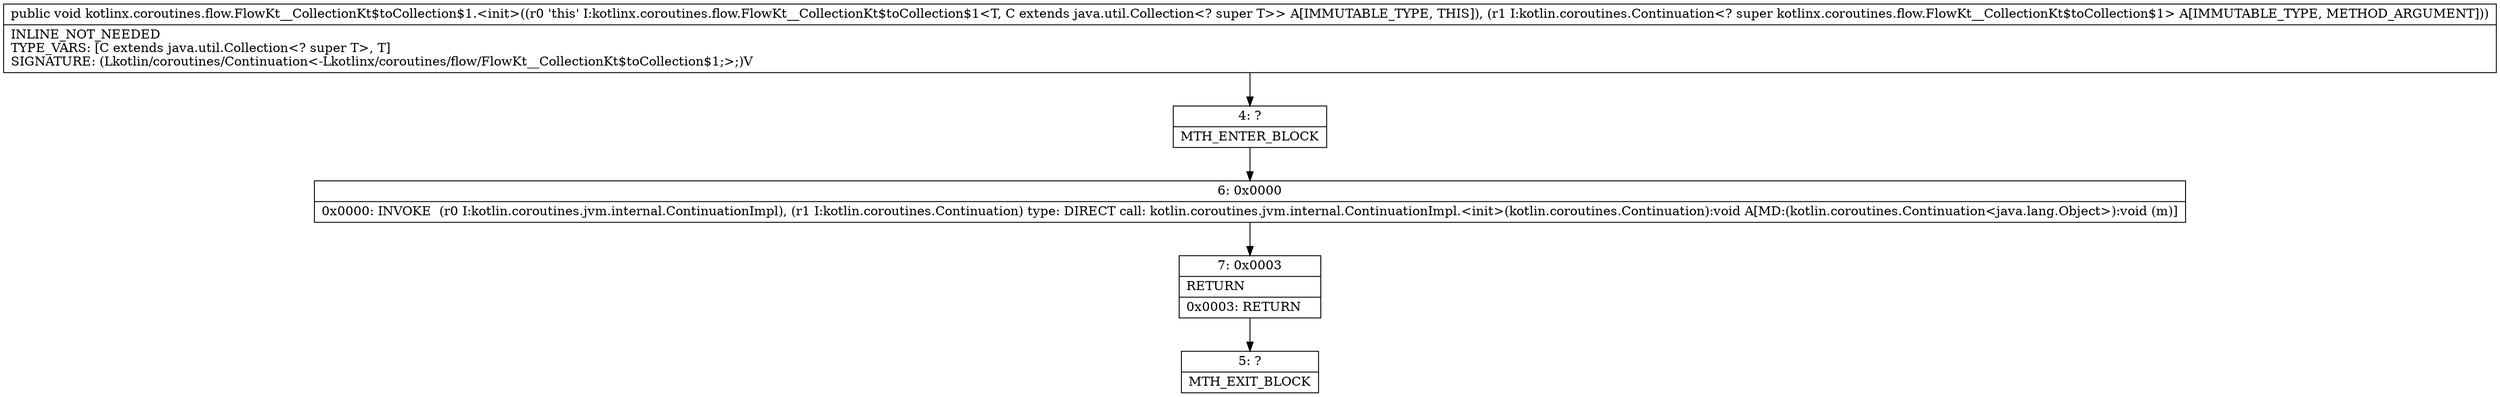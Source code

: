 digraph "CFG forkotlinx.coroutines.flow.FlowKt__CollectionKt$toCollection$1.\<init\>(Lkotlin\/coroutines\/Continuation;)V" {
Node_4 [shape=record,label="{4\:\ ?|MTH_ENTER_BLOCK\l}"];
Node_6 [shape=record,label="{6\:\ 0x0000|0x0000: INVOKE  (r0 I:kotlin.coroutines.jvm.internal.ContinuationImpl), (r1 I:kotlin.coroutines.Continuation) type: DIRECT call: kotlin.coroutines.jvm.internal.ContinuationImpl.\<init\>(kotlin.coroutines.Continuation):void A[MD:(kotlin.coroutines.Continuation\<java.lang.Object\>):void (m)]\l}"];
Node_7 [shape=record,label="{7\:\ 0x0003|RETURN\l|0x0003: RETURN   \l}"];
Node_5 [shape=record,label="{5\:\ ?|MTH_EXIT_BLOCK\l}"];
MethodNode[shape=record,label="{public void kotlinx.coroutines.flow.FlowKt__CollectionKt$toCollection$1.\<init\>((r0 'this' I:kotlinx.coroutines.flow.FlowKt__CollectionKt$toCollection$1\<T, C extends java.util.Collection\<? super T\>\> A[IMMUTABLE_TYPE, THIS]), (r1 I:kotlin.coroutines.Continuation\<? super kotlinx.coroutines.flow.FlowKt__CollectionKt$toCollection$1\> A[IMMUTABLE_TYPE, METHOD_ARGUMENT]))  | INLINE_NOT_NEEDED\lTYPE_VARS: [C extends java.util.Collection\<? super T\>, T]\lSIGNATURE: (Lkotlin\/coroutines\/Continuation\<\-Lkotlinx\/coroutines\/flow\/FlowKt__CollectionKt$toCollection$1;\>;)V\l}"];
MethodNode -> Node_4;Node_4 -> Node_6;
Node_6 -> Node_7;
Node_7 -> Node_5;
}

